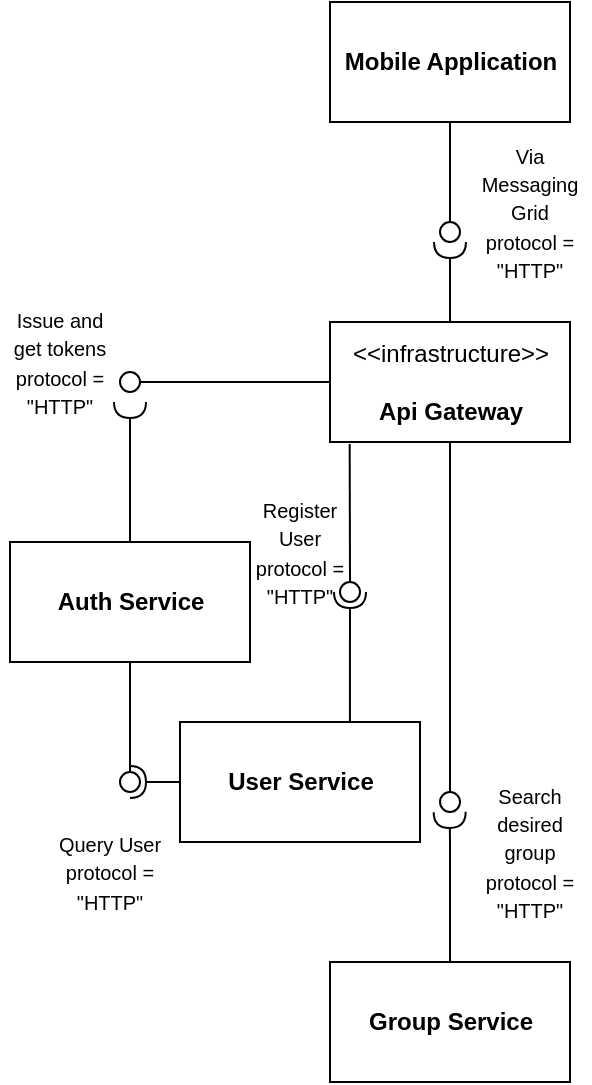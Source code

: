 <mxfile>
    <diagram id="Vc4hrVxda1witTbIOSDS" name="Page-1">
        <mxGraphModel dx="1072" dy="616" grid="1" gridSize="10" guides="1" tooltips="1" connect="1" arrows="1" fold="1" page="1" pageScale="1" pageWidth="1600" pageHeight="1200" math="0" shadow="0">
            <root>
                <mxCell id="0"/>
                <mxCell id="1" parent="0"/>
                <mxCell id="2" value="&lt;br&gt;&lt;b&gt;Mobile Application&lt;br&gt;&lt;br&gt;&lt;/b&gt;" style="html=1;align=center;verticalAlign=middle;dashed=0;" vertex="1" parent="1">
                    <mxGeometry x="200" y="40" width="120" height="60" as="geometry"/>
                </mxCell>
                <mxCell id="4" value="&amp;lt;&amp;lt;infrastructure&amp;gt;&amp;gt;&lt;br&gt;&lt;br&gt;&lt;b&gt;Api Gateway&lt;/b&gt;" style="html=1;align=center;verticalAlign=middle;dashed=0;" vertex="1" parent="1">
                    <mxGeometry x="200" y="200" width="120" height="60" as="geometry"/>
                </mxCell>
                <mxCell id="8" value="" style="rounded=0;orthogonalLoop=1;jettySize=auto;html=1;endArrow=none;endFill=0;sketch=0;sourcePerimeterSpacing=0;targetPerimeterSpacing=0;exitX=0.5;exitY=1;exitDx=0;exitDy=0;" edge="1" target="10" parent="1" source="2">
                    <mxGeometry relative="1" as="geometry">
                        <mxPoint x="440" y="105" as="sourcePoint"/>
                    </mxGeometry>
                </mxCell>
                <mxCell id="9" value="" style="rounded=0;orthogonalLoop=1;jettySize=auto;html=1;endArrow=halfCircle;endFill=0;endSize=6;strokeWidth=1;sketch=0;exitX=0.5;exitY=0;exitDx=0;exitDy=0;" edge="1" target="10" parent="1" source="4">
                    <mxGeometry relative="1" as="geometry">
                        <mxPoint x="480" y="105" as="sourcePoint"/>
                        <mxPoint x="260" y="160" as="targetPoint"/>
                        <Array as="points"/>
                    </mxGeometry>
                </mxCell>
                <mxCell id="10" value="" style="ellipse;whiteSpace=wrap;html=1;align=center;aspect=fixed;resizable=0;points=[];outlineConnect=0;sketch=0;" vertex="1" parent="1">
                    <mxGeometry x="255" y="150" width="10" height="10" as="geometry"/>
                </mxCell>
                <mxCell id="13" value="&lt;font style=&quot;font-size: 10px;&quot;&gt;Via Messaging Grid&lt;br&gt;protocol = &quot;HTTP&quot;&lt;/font&gt;" style="text;html=1;strokeColor=none;fillColor=none;align=center;verticalAlign=middle;whiteSpace=wrap;rounded=0;" vertex="1" parent="1">
                    <mxGeometry x="270" y="130" width="60" height="30" as="geometry"/>
                </mxCell>
                <mxCell id="14" value="&lt;br&gt;&lt;b&gt;Auth Service&lt;br&gt;&lt;br&gt;&lt;/b&gt;" style="html=1;align=center;verticalAlign=middle;dashed=0;" vertex="1" parent="1">
                    <mxGeometry x="40" y="310" width="120" height="60" as="geometry"/>
                </mxCell>
                <mxCell id="17" value="" style="rounded=0;orthogonalLoop=1;jettySize=auto;html=1;endArrow=none;endFill=0;sketch=0;sourcePerimeterSpacing=0;exitX=0;exitY=0.5;exitDx=0;exitDy=0;" edge="1" parent="1" source="4" target="16">
                    <mxGeometry relative="1" as="geometry">
                        <mxPoint x="200" y="230" as="sourcePoint"/>
                        <mxPoint x="110" y="230" as="targetPoint"/>
                    </mxGeometry>
                </mxCell>
                <mxCell id="16" value="" style="ellipse;whiteSpace=wrap;html=1;align=center;aspect=fixed;resizable=0;points=[];outlineConnect=0;sketch=0;" vertex="1" parent="1">
                    <mxGeometry x="95" y="225" width="10" height="10" as="geometry"/>
                </mxCell>
                <mxCell id="19" value="" style="rounded=0;orthogonalLoop=1;jettySize=auto;html=1;endArrow=halfCircle;endFill=0;endSize=6;strokeWidth=1;sketch=0;exitX=0.5;exitY=0;exitDx=0;exitDy=0;" edge="1" parent="1" source="14">
                    <mxGeometry relative="1" as="geometry">
                        <mxPoint x="105" y="300" as="sourcePoint"/>
                        <mxPoint x="100" y="240" as="targetPoint"/>
                        <Array as="points">
                            <mxPoint x="100" y="240"/>
                        </Array>
                    </mxGeometry>
                </mxCell>
                <mxCell id="23" value="&lt;font style=&quot;font-size: 10px;&quot;&gt;Issue and get tokens&lt;br&gt;protocol = &quot;HTTP&quot;&lt;/font&gt;" style="text;html=1;strokeColor=none;fillColor=none;align=center;verticalAlign=middle;whiteSpace=wrap;rounded=0;" vertex="1" parent="1">
                    <mxGeometry x="35" y="205" width="60" height="30" as="geometry"/>
                </mxCell>
                <mxCell id="24" value="&lt;br&gt;&lt;b&gt;User Service&lt;br&gt;&lt;br&gt;&lt;/b&gt;" style="html=1;align=center;verticalAlign=middle;dashed=0;" vertex="1" parent="1">
                    <mxGeometry x="125" y="400" width="120" height="60" as="geometry"/>
                </mxCell>
                <mxCell id="28" value="" style="rounded=0;orthogonalLoop=1;jettySize=auto;html=1;endArrow=none;endFill=0;sketch=0;sourcePerimeterSpacing=0;targetPerimeterSpacing=0;exitX=0.082;exitY=1.016;exitDx=0;exitDy=0;exitPerimeter=0;" edge="1" target="30" parent="1" source="4">
                    <mxGeometry relative="1" as="geometry">
                        <mxPoint x="90" y="355" as="sourcePoint"/>
                    </mxGeometry>
                </mxCell>
                <mxCell id="29" value="" style="rounded=0;orthogonalLoop=1;jettySize=auto;html=1;endArrow=halfCircle;endFill=0;entryX=0.5;entryY=0.5;endSize=6;strokeWidth=1;sketch=0;exitX=0.708;exitY=0;exitDx=0;exitDy=0;exitPerimeter=0;" edge="1" target="30" parent="1" source="24">
                    <mxGeometry relative="1" as="geometry">
                        <mxPoint x="130" y="355" as="sourcePoint"/>
                    </mxGeometry>
                </mxCell>
                <mxCell id="30" value="" style="ellipse;whiteSpace=wrap;html=1;align=center;aspect=fixed;resizable=0;points=[];outlineConnect=0;sketch=0;" vertex="1" parent="1">
                    <mxGeometry x="205" y="330" width="10" height="10" as="geometry"/>
                </mxCell>
                <mxCell id="33" value="&lt;font style=&quot;font-size: 10px;&quot;&gt;Register User&lt;br&gt;protocol = &quot;HTTP&quot;&lt;/font&gt;" style="text;html=1;strokeColor=none;fillColor=none;align=center;verticalAlign=middle;whiteSpace=wrap;rounded=0;" vertex="1" parent="1">
                    <mxGeometry x="155" y="300" width="60" height="30" as="geometry"/>
                </mxCell>
                <mxCell id="34" value="" style="rounded=0;orthogonalLoop=1;jettySize=auto;html=1;endArrow=none;endFill=0;sketch=0;sourcePerimeterSpacing=0;targetPerimeterSpacing=0;exitX=0.5;exitY=1;exitDx=0;exitDy=0;" edge="1" target="36" parent="1" source="14">
                    <mxGeometry relative="1" as="geometry">
                        <mxPoint x="170" y="375" as="sourcePoint"/>
                    </mxGeometry>
                </mxCell>
                <mxCell id="35" value="" style="rounded=0;orthogonalLoop=1;jettySize=auto;html=1;endArrow=halfCircle;endFill=0;endSize=6;strokeWidth=1;sketch=0;exitX=0;exitY=0.5;exitDx=0;exitDy=0;" edge="1" parent="1" source="24">
                    <mxGeometry relative="1" as="geometry">
                        <mxPoint x="210" y="375" as="sourcePoint"/>
                        <mxPoint x="100" y="430" as="targetPoint"/>
                    </mxGeometry>
                </mxCell>
                <mxCell id="36" value="" style="ellipse;whiteSpace=wrap;html=1;align=center;aspect=fixed;resizable=0;points=[];outlineConnect=0;sketch=0;" vertex="1" parent="1">
                    <mxGeometry x="95" y="425" width="10" height="10" as="geometry"/>
                </mxCell>
                <mxCell id="37" value="&lt;font style=&quot;font-size: 10px;&quot;&gt;Query User&lt;br&gt;protocol = &quot;HTTP&quot;&lt;/font&gt;" style="text;html=1;strokeColor=none;fillColor=none;align=center;verticalAlign=middle;whiteSpace=wrap;rounded=0;" vertex="1" parent="1">
                    <mxGeometry x="60" y="460" width="60" height="30" as="geometry"/>
                </mxCell>
                <mxCell id="40" value="&lt;b&gt;Group Service&lt;br&gt;&lt;/b&gt;" style="html=1;align=center;verticalAlign=middle;dashed=0;" vertex="1" parent="1">
                    <mxGeometry x="200" y="520" width="120" height="60" as="geometry"/>
                </mxCell>
                <mxCell id="41" value="" style="rounded=0;orthogonalLoop=1;jettySize=auto;html=1;endArrow=none;endFill=0;sketch=0;sourcePerimeterSpacing=0;targetPerimeterSpacing=0;fontSize=10;exitX=0.5;exitY=1;exitDx=0;exitDy=0;entryX=0.5;entryY=0.5;entryDx=0;entryDy=0;entryPerimeter=0;" edge="1" target="46" parent="1" source="4">
                    <mxGeometry relative="1" as="geometry">
                        <mxPoint x="220" y="455" as="sourcePoint"/>
                        <mxPoint x="260" y="430" as="targetPoint"/>
                    </mxGeometry>
                </mxCell>
                <mxCell id="42" value="" style="rounded=0;orthogonalLoop=1;jettySize=auto;html=1;endArrow=halfCircle;endFill=0;endSize=6;strokeWidth=1;sketch=0;fontSize=10;startArrow=none;" edge="1" parent="1">
                    <mxGeometry relative="1" as="geometry">
                        <mxPoint x="260" y="460" as="sourcePoint"/>
                        <mxPoint x="259.83" y="445" as="targetPoint"/>
                        <Array as="points">
                            <mxPoint x="259.83" y="445"/>
                        </Array>
                    </mxGeometry>
                </mxCell>
                <mxCell id="44" value="" style="rounded=0;orthogonalLoop=1;jettySize=auto;html=1;endArrow=none;endFill=0;endSize=6;strokeWidth=1;sketch=0;fontSize=10;exitX=0.5;exitY=0;exitDx=0;exitDy=0;" edge="1" parent="1" source="40">
                    <mxGeometry relative="1" as="geometry">
                        <mxPoint x="260" y="520" as="sourcePoint"/>
                        <mxPoint x="260" y="460" as="targetPoint"/>
                    </mxGeometry>
                </mxCell>
                <mxCell id="46" value="" style="ellipse;whiteSpace=wrap;html=1;align=center;aspect=fixed;resizable=0;points=[];outlineConnect=0;sketch=0;fontSize=10;" vertex="1" parent="1">
                    <mxGeometry x="255" y="435" width="10" height="10" as="geometry"/>
                </mxCell>
                <mxCell id="51" value="&lt;font style=&quot;font-size: 10px;&quot;&gt;Search desired group&lt;br&gt;protocol = &quot;HTTP&quot;&lt;/font&gt;" style="text;html=1;strokeColor=none;fillColor=none;align=center;verticalAlign=middle;whiteSpace=wrap;rounded=0;" vertex="1" parent="1">
                    <mxGeometry x="270" y="450" width="60" height="30" as="geometry"/>
                </mxCell>
            </root>
        </mxGraphModel>
    </diagram>
</mxfile>